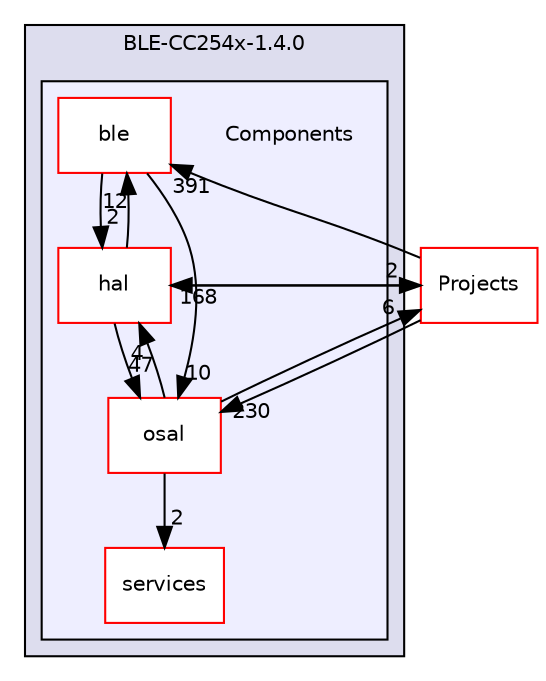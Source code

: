 digraph "C:/Work.git/ble/BLE-CC254x-1.4.0/Components" {
  compound=true
  node [ fontsize="10", fontname="Helvetica"];
  edge [ labelfontsize="10", labelfontname="Helvetica"];
  subgraph clusterdir_485c7542f3a198061f2d90f1bf4f68e2 {
    graph [ bgcolor="#ddddee", pencolor="black", label="BLE-CC254x-1.4.0" fontname="Helvetica", fontsize="10", URL="dir_485c7542f3a198061f2d90f1bf4f68e2.html"]
  subgraph clusterdir_7a2b63247ca617f0e1ef727740be8a23 {
    graph [ bgcolor="#eeeeff", pencolor="black", label="" URL="dir_7a2b63247ca617f0e1ef727740be8a23.html"];
    dir_7a2b63247ca617f0e1ef727740be8a23 [shape=plaintext label="Components"];
    dir_e1aac31daf66ec93c0661b06388bf615 [shape=box label="ble" color="red" fillcolor="white" style="filled" URL="dir_e1aac31daf66ec93c0661b06388bf615.html"];
    dir_cee72f2caaa4e11cc73a20c481630d7d [shape=box label="hal" color="red" fillcolor="white" style="filled" URL="dir_cee72f2caaa4e11cc73a20c481630d7d.html"];
    dir_781362c2f1976cc08ba92fa142a04878 [shape=box label="osal" color="red" fillcolor="white" style="filled" URL="dir_781362c2f1976cc08ba92fa142a04878.html"];
    dir_45b753ab84acb85b275eff3aa1710e33 [shape=box label="services" color="red" fillcolor="white" style="filled" URL="dir_45b753ab84acb85b275eff3aa1710e33.html"];
  }
  }
  dir_a290a1bf70da03a008194e36703a796c [shape=box label="Projects" fillcolor="white" style="filled" color="red" URL="dir_a290a1bf70da03a008194e36703a796c.html"];
  dir_e1aac31daf66ec93c0661b06388bf615->dir_cee72f2caaa4e11cc73a20c481630d7d [headlabel="2", labeldistance=1.5 headhref="dir_000002_000008.html"];
  dir_e1aac31daf66ec93c0661b06388bf615->dir_781362c2f1976cc08ba92fa142a04878 [headlabel="10", labeldistance=1.5 headhref="dir_000002_000034.html"];
  dir_cee72f2caaa4e11cc73a20c481630d7d->dir_e1aac31daf66ec93c0661b06388bf615 [headlabel="12", labeldistance=1.5 headhref="dir_000008_000002.html"];
  dir_cee72f2caaa4e11cc73a20c481630d7d->dir_781362c2f1976cc08ba92fa142a04878 [headlabel="47", labeldistance=1.5 headhref="dir_000008_000034.html"];
  dir_cee72f2caaa4e11cc73a20c481630d7d->dir_a290a1bf70da03a008194e36703a796c [headlabel="2", labeldistance=1.5 headhref="dir_000008_000014.html"];
  dir_781362c2f1976cc08ba92fa142a04878->dir_cee72f2caaa4e11cc73a20c481630d7d [headlabel="4", labeldistance=1.5 headhref="dir_000034_000008.html"];
  dir_781362c2f1976cc08ba92fa142a04878->dir_45b753ab84acb85b275eff3aa1710e33 [headlabel="2", labeldistance=1.5 headhref="dir_000034_000039.html"];
  dir_781362c2f1976cc08ba92fa142a04878->dir_a290a1bf70da03a008194e36703a796c [headlabel="6", labeldistance=1.5 headhref="dir_000034_000014.html"];
  dir_a290a1bf70da03a008194e36703a796c->dir_e1aac31daf66ec93c0661b06388bf615 [headlabel="391", labeldistance=1.5 headhref="dir_000014_000002.html"];
  dir_a290a1bf70da03a008194e36703a796c->dir_cee72f2caaa4e11cc73a20c481630d7d [headlabel="168", labeldistance=1.5 headhref="dir_000014_000008.html"];
  dir_a290a1bf70da03a008194e36703a796c->dir_781362c2f1976cc08ba92fa142a04878 [headlabel="230", labeldistance=1.5 headhref="dir_000014_000034.html"];
}
